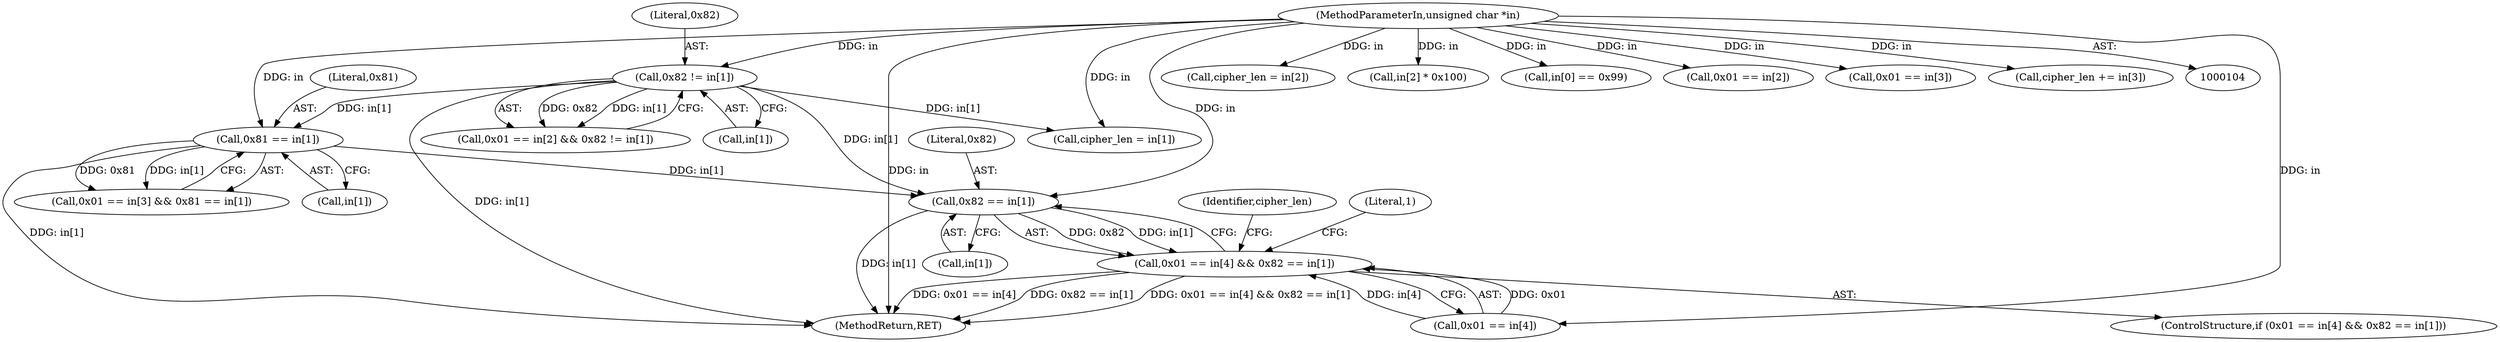 digraph "0_OpenSC_8fe377e93b4b56060e5bbfb6f3142ceaeca744fa_7@array" {
"1000196" [label="(Call,0x82 == in[1])"];
"1000174" [label="(Call,0x81 == in[1])"];
"1000152" [label="(Call,0x82 != in[1])"];
"1000106" [label="(MethodParameterIn,unsigned char *in)"];
"1000190" [label="(Call,0x01 == in[4] && 0x82 == in[1])"];
"1000197" [label="(Literal,0x82)"];
"1000175" [label="(Literal,0x81)"];
"1000198" [label="(Call,in[1])"];
"1000196" [label="(Call,0x82 == in[1])"];
"1000221" [label="(Literal,1)"];
"1000191" [label="(Call,0x01 == in[4])"];
"1000180" [label="(Call,cipher_len = in[2])"];
"1000204" [label="(Call,in[2] * 0x100)"];
"1000189" [label="(ControlStructure,if (0x01 == in[4] && 0x82 == in[1]))"];
"1000190" [label="(Call,0x01 == in[4] && 0x82 == in[1])"];
"1000138" [label="(Call,in[0] == 0x99)"];
"1000147" [label="(Call,0x01 == in[2])"];
"1000169" [label="(Call,0x01 == in[3])"];
"1000203" [label="(Identifier,cipher_len)"];
"1000312" [label="(MethodReturn,RET)"];
"1000146" [label="(Call,0x01 == in[2] && 0x82 != in[1])"];
"1000153" [label="(Literal,0x82)"];
"1000168" [label="(Call,0x01 == in[3] && 0x81 == in[1])"];
"1000106" [label="(MethodParameterIn,unsigned char *in)"];
"1000154" [label="(Call,in[1])"];
"1000176" [label="(Call,in[1])"];
"1000174" [label="(Call,0x81 == in[1])"];
"1000152" [label="(Call,0x82 != in[1])"];
"1000209" [label="(Call,cipher_len += in[3])"];
"1000158" [label="(Call,cipher_len = in[1])"];
"1000196" -> "1000190"  [label="AST: "];
"1000196" -> "1000198"  [label="CFG: "];
"1000197" -> "1000196"  [label="AST: "];
"1000198" -> "1000196"  [label="AST: "];
"1000190" -> "1000196"  [label="CFG: "];
"1000196" -> "1000312"  [label="DDG: in[1]"];
"1000196" -> "1000190"  [label="DDG: 0x82"];
"1000196" -> "1000190"  [label="DDG: in[1]"];
"1000174" -> "1000196"  [label="DDG: in[1]"];
"1000152" -> "1000196"  [label="DDG: in[1]"];
"1000106" -> "1000196"  [label="DDG: in"];
"1000174" -> "1000168"  [label="AST: "];
"1000174" -> "1000176"  [label="CFG: "];
"1000175" -> "1000174"  [label="AST: "];
"1000176" -> "1000174"  [label="AST: "];
"1000168" -> "1000174"  [label="CFG: "];
"1000174" -> "1000312"  [label="DDG: in[1]"];
"1000174" -> "1000168"  [label="DDG: 0x81"];
"1000174" -> "1000168"  [label="DDG: in[1]"];
"1000152" -> "1000174"  [label="DDG: in[1]"];
"1000106" -> "1000174"  [label="DDG: in"];
"1000152" -> "1000146"  [label="AST: "];
"1000152" -> "1000154"  [label="CFG: "];
"1000153" -> "1000152"  [label="AST: "];
"1000154" -> "1000152"  [label="AST: "];
"1000146" -> "1000152"  [label="CFG: "];
"1000152" -> "1000312"  [label="DDG: in[1]"];
"1000152" -> "1000146"  [label="DDG: 0x82"];
"1000152" -> "1000146"  [label="DDG: in[1]"];
"1000106" -> "1000152"  [label="DDG: in"];
"1000152" -> "1000158"  [label="DDG: in[1]"];
"1000106" -> "1000104"  [label="AST: "];
"1000106" -> "1000312"  [label="DDG: in"];
"1000106" -> "1000138"  [label="DDG: in"];
"1000106" -> "1000147"  [label="DDG: in"];
"1000106" -> "1000158"  [label="DDG: in"];
"1000106" -> "1000169"  [label="DDG: in"];
"1000106" -> "1000180"  [label="DDG: in"];
"1000106" -> "1000191"  [label="DDG: in"];
"1000106" -> "1000204"  [label="DDG: in"];
"1000106" -> "1000209"  [label="DDG: in"];
"1000190" -> "1000189"  [label="AST: "];
"1000190" -> "1000191"  [label="CFG: "];
"1000191" -> "1000190"  [label="AST: "];
"1000203" -> "1000190"  [label="CFG: "];
"1000221" -> "1000190"  [label="CFG: "];
"1000190" -> "1000312"  [label="DDG: 0x01 == in[4] && 0x82 == in[1]"];
"1000190" -> "1000312"  [label="DDG: 0x01 == in[4]"];
"1000190" -> "1000312"  [label="DDG: 0x82 == in[1]"];
"1000191" -> "1000190"  [label="DDG: 0x01"];
"1000191" -> "1000190"  [label="DDG: in[4]"];
}
